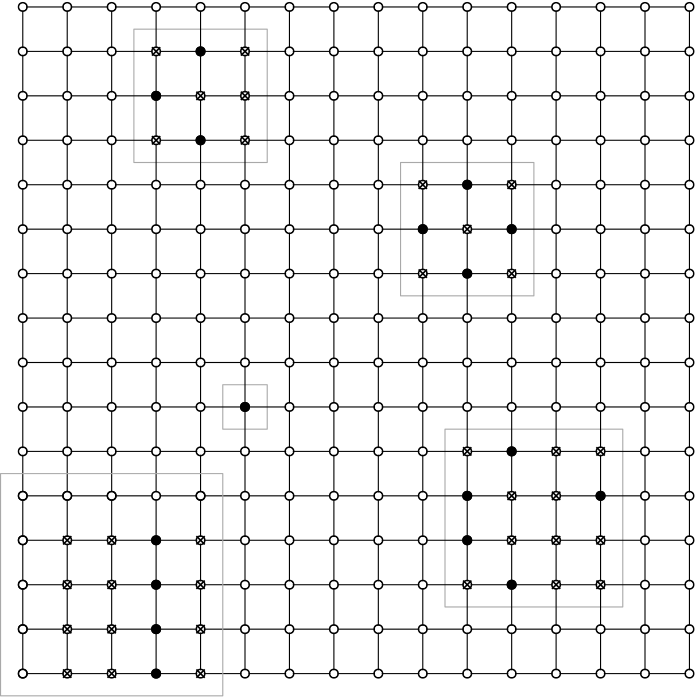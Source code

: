 <?xml version="1.0"?>
<!DOCTYPE ipe SYSTEM "ipe.dtd">
<ipe version="70010" creator="Ipe 7.0.10">
<info created="D:20120314140530" modified="D:20120327143330"/>
<ipestyle name="basic">
<symbol name="arrow/arc(spx)">
<path stroke="sym-stroke" fill="sym-stroke" pen="sym-pen">
0 0 m
-1 0.333 l
-1 -0.333 l
h
</path>
</symbol>
<symbol name="arrow/farc(spx)">
<path stroke="sym-stroke" fill="white" pen="sym-pen">
0 0 m
-1 0.333 l
-1 -0.333 l
h
</path>
</symbol>
<symbol name="mark/circle(sx)" transformations="translations">
<path fill="sym-stroke">
0.6 0 0 0.6 0 0 e
0.4 0 0 0.4 0 0 e
</path>
</symbol>
<symbol name="mark/disk(sx)" transformations="translations">
<path fill="sym-stroke">
0.6 0 0 0.6 0 0 e
</path>
</symbol>
<symbol name="mark/fdisk(sfx)" transformations="translations">
<group>
<path fill="sym-stroke" fillrule="eofill">
0.6 0 0 0.6 0 0 e
0.4 0 0 0.4 0 0 e
</path>
<path fill="sym-fill">
0.4 0 0 0.4 0 0 e
</path>
</group>
</symbol>
<symbol name="mark/box(sx)" transformations="translations">
<path fill="sym-stroke" fillrule="eofill">
-0.6 -0.6 m
0.6 -0.6 l
0.6 0.6 l
-0.6 0.6 l
h
-0.4 -0.4 m
0.4 -0.4 l
0.4 0.4 l
-0.4 0.4 l
h
</path>
</symbol>
<symbol name="mark/square(sx)" transformations="translations">
<path fill="sym-stroke">
-0.6 -0.6 m
0.6 -0.6 l
0.6 0.6 l
-0.6 0.6 l
h
</path>
</symbol>
<symbol name="mark/fsquare(sfx)" transformations="translations">
<group>
<path fill="sym-stroke" fillrule="eofill">
-0.6 -0.6 m
0.6 -0.6 l
0.6 0.6 l
-0.6 0.6 l
h
-0.4 -0.4 m
0.4 -0.4 l
0.4 0.4 l
-0.4 0.4 l
h
</path>
<path fill="sym-fill">
-0.4 -0.4 m
0.4 -0.4 l
0.4 0.4 l
-0.4 0.4 l
h
</path>
</group>
</symbol>
<symbol name="mark/cross(sx)" transformations="translations">
<group>
<path fill="sym-stroke">
-0.43 -0.57 m
0.57 0.43 l
0.43 0.57 l
-0.57 -0.43 l
h
</path>
<path fill="sym-stroke">
-0.43 0.57 m
0.57 -0.43 l
0.43 -0.57 l
-0.57 0.43 l
h
</path>
</group>
</symbol>
<symbol name="arrow/fnormal(spx)">
<path stroke="sym-stroke" fill="white" pen="sym-pen">
0 0 m
-1 0.333 l
-1 -0.333 l
h
</path>
</symbol>
<symbol name="arrow/pointed(spx)">
<path stroke="sym-stroke" fill="sym-stroke" pen="sym-pen">
0 0 m
-1 0.333 l
-0.8 0 l
-1 -0.333 l
h
</path>
</symbol>
<symbol name="arrow/fpointed(spx)">
<path stroke="sym-stroke" fill="white" pen="sym-pen">
0 0 m
-1 0.333 l
-0.8 0 l
-1 -0.333 l
h
</path>
</symbol>
<symbol name="arrow/linear(spx)">
<path stroke="sym-stroke" pen="sym-pen">
-1 0.333 m
0 0 l
-1 -0.333 l
</path>
</symbol>
<symbol name="arrow/fdouble(spx)">
<path stroke="sym-stroke" fill="white" pen="sym-pen">
0 0 m
-1 0.333 l
-1 -0.333 l
h
-1 0 m
-2 0.333 l
-2 -0.333 l
h
</path>
</symbol>
<symbol name="arrow/double(spx)">
<path stroke="sym-stroke" fill="sym-stroke" pen="sym-pen">
0 0 m
-1 0.333 l
-1 -0.333 l
h
-1 0 m
-2 0.333 l
-2 -0.333 l
h
</path>
</symbol>
<pen name="heavier" value="0.8"/>
<pen name="fat" value="1.2"/>
<pen name="ultrafat" value="2"/>
<symbolsize name="large" value="5"/>
<symbolsize name="small" value="2"/>
<symbolsize name="tiny" value="1.1"/>
<arrowsize name="large" value="10"/>
<arrowsize name="small" value="5"/>
<arrowsize name="tiny" value="3"/>
<color name="red" value="1 0 0"/>
<color name="green" value="0 1 0"/>
<color name="blue" value="0 0 1"/>
<color name="yellow" value="1 1 0"/>
<color name="orange" value="1 0.647 0"/>
<color name="gold" value="1 0.843 0"/>
<color name="purple" value="0.627 0.125 0.941"/>
<color name="gray" value="0.745"/>
<color name="brown" value="0.647 0.165 0.165"/>
<color name="navy" value="0 0 0.502"/>
<color name="pink" value="1 0.753 0.796"/>
<color name="seagreen" value="0.18 0.545 0.341"/>
<color name="turquoise" value="0.251 0.878 0.816"/>
<color name="violet" value="0.933 0.51 0.933"/>
<color name="darkblue" value="0 0 0.545"/>
<color name="darkcyan" value="0 0.545 0.545"/>
<color name="darkgray" value="0.663"/>
<color name="darkgreen" value="0 0.392 0"/>
<color name="darkmagenta" value="0.545 0 0.545"/>
<color name="darkorange" value="1 0.549 0"/>
<color name="darkred" value="0.545 0 0"/>
<color name="lightblue" value="0.678 0.847 0.902"/>
<color name="lightcyan" value="0.878 1 1"/>
<color name="lightgray" value="0.827"/>
<color name="lightgreen" value="0.565 0.933 0.565"/>
<color name="lightyellow" value="1 1 0.878"/>
<dashstyle name="dashed" value="[4] 0"/>
<dashstyle name="dotted" value="[1 3] 0"/>
<dashstyle name="dash dotted" value="[4 2 1 2] 0"/>
<dashstyle name="dash dot dotted" value="[4 2 1 2 1 2] 0"/>
<textsize name="large" value="\large"/>
<textsize name="small" value="\small"/>
<textsize name="tiny" value="\tiny"/>
<textsize name="Large" value="\Large"/>
<textsize name="LARGE" value="\LARGE"/>
<textsize name="huge" value="\huge"/>
<textsize name="Huge" value="\Huge"/>
<textsize name="footnote" value="\footnotesize"/>
<textstyle name="center" begin="\begin{center}" end="\end{center}"/>
<textstyle name="itemize" begin="\begin{itemize}" end="\end{itemize}"/>
<textstyle name="item" begin="\begin{itemize}\item{}" end="\end{itemize}"/>
<gridsize name="4 pts" value="4"/>
<gridsize name="8 pts (~3 mm)" value="8"/>
<gridsize name="16 pts (~6 mm)" value="16"/>
<gridsize name="32 pts (~12 mm)" value="32"/>
<gridsize name="10 pts (~3.5 mm)" value="10"/>
<gridsize name="20 pts (~7 mm)" value="20"/>
<gridsize name="14 pts (~5 mm)" value="14"/>
<gridsize name="28 pts (~10 mm)" value="28"/>
<gridsize name="56 pts (~20 mm)" value="56"/>
<anglesize name="90 deg" value="90"/>
<anglesize name="60 deg" value="60"/>
<anglesize name="45 deg" value="45"/>
<anglesize name="30 deg" value="30"/>
<anglesize name="22.5 deg" value="22.5"/>
<tiling name="falling" angle="-60" step="4" width="1"/>
<tiling name="rising" angle="30" step="4" width="1"/>
</ipestyle>
<page>
<layer name="alpha"/>
<view layers="alpha" active="alpha"/>
<path layer="alpha" matrix="1 0 0 1 -168 -24" stroke="darkgray">
384 320 m
384 256 l
448 256 l
448 320 l
h
</path>
<path matrix="1 0 0 1 -232 -8" stroke="darkgray">
336 448 m
336 400 l
384 400 l
384 448 l
h
</path>
<path matrix="1 0 0 1 -136 -56" stroke="darkgray">
336 448 m
336 400 l
384 400 l
384 448 l
h
</path>
<path matrix="1 0 0 1 -216 -72" stroke="darkgray">
352 384 m
352 368 l
368 368 l
368 384 l
h
</path>
<path stroke="black">
64 352 m
304 352 l
</path>
<path matrix="1 0 0 1 192 0" stroke="black">
112 208 m
112 448 l
</path>
<path matrix="1 0 0 1 192 0" stroke="black">
96 208 m
96 448 l
</path>
<path matrix="1 0 0 1 192 0" stroke="black">
80 208 m
80 448 l
</path>
<path matrix="1 0 0 1 192 0" stroke="black">
64 448 m
64 208 l
</path>
<path matrix="1 0 0 1 128 0" stroke="black">
112 208 m
112 448 l
</path>
<path matrix="1 0 0 1 128 0" stroke="black">
96 208 m
96 448 l
</path>
<path matrix="1 0 0 1 128 0" stroke="black">
80 208 m
80 448 l
</path>
<path matrix="1 0 0 1 128 0" stroke="black">
64 448 m
64 208 l
</path>
<path matrix="1 0 0 1 64 0" stroke="black">
112 208 m
112 448 l
</path>
<path matrix="1 0 0 1 64 0" stroke="black">
96 208 m
96 448 l
</path>
<path matrix="1 0 0 1 64 0" stroke="black">
80 208 m
80 448 l
</path>
<path matrix="1 0 0 1 64 0" stroke="black">
64 448 m
64 208 l
</path>
<path stroke="black">
112 208 m
112 448 l
</path>
<path stroke="black">
96 208 m
96 448 l
</path>
<path stroke="black">
80 208 m
80 448 l
</path>
<path stroke="black">
64 448 m
64 208 l
</path>
<path stroke="black">
64 448 m
304 448 l
</path>
<path stroke="black">
64 432 m
304 432 l
</path>
<path stroke="black">
64 416 m
304 416 l
</path>
<path stroke="black">
64 208 m
304 208 l
</path>
<path stroke="black">
64 224 m
304 224 l
</path>
<path stroke="black">
64 240 m
304 240 l
</path>
<path stroke="black">
64 256 m
304 256 l
</path>
<path stroke="black">
64 272 m
304 272 l
</path>
<path stroke="black">
64 288 m
304 288 l
</path>
<path stroke="black">
64 304 m
304 304 l
</path>
<path stroke="black">
64 320 m
304 320 l
</path>
<path stroke="black">
64 336 m
304 336 l
</path>
<path stroke="black">
64 368 m
304 368 l
</path>
<path stroke="black">
64 384 m
304 384 l
</path>
<path stroke="black">
64 400 m
304 400 l
</path>
<use name="mark/fdisk(sfx)" pos="64 448" size="normal" stroke="black" fill="white"/>
<use name="mark/fdisk(sfx)" pos="80 448" size="normal" stroke="black" fill="white"/>
<use name="mark/fdisk(sfx)" pos="96 448" size="normal" stroke="black" fill="white"/>
<use name="mark/fdisk(sfx)" pos="112 448" size="normal" stroke="black" fill="white"/>
<use name="mark/fdisk(sfx)" pos="112 432" size="normal" stroke="black" fill="white"/>
<use name="mark/fdisk(sfx)" pos="96 432" size="normal" stroke="black" fill="white"/>
<use name="mark/fdisk(sfx)" pos="80 432" size="normal" stroke="black" fill="white"/>
<use name="mark/fdisk(sfx)" pos="64 432" size="normal" stroke="black" fill="white"/>
<use name="mark/fdisk(sfx)" pos="64 416" size="normal" stroke="black" fill="white"/>
<use name="mark/fdisk(sfx)" pos="80 416" size="normal" stroke="black" fill="white"/>
<use name="mark/fdisk(sfx)" pos="96 416" size="normal" stroke="black" fill="white"/>
<use name="mark/fdisk(sfx)" pos="112 416" size="normal" stroke="black" fill="white"/>
<use name="mark/fdisk(sfx)" pos="64 400" size="normal" stroke="black" fill="white"/>
<use name="mark/fdisk(sfx)" pos="80 400" size="normal" stroke="black" fill="white"/>
<use name="mark/fdisk(sfx)" pos="96 400" size="normal" stroke="black" fill="white"/>
<use name="mark/fdisk(sfx)" pos="112 400" size="normal" stroke="black" fill="white"/>
<use matrix="1 0 0 1 64 0" name="mark/fdisk(sfx)" pos="64 448" size="normal" stroke="black" fill="white"/>
<use matrix="1 0 0 1 64 0" name="mark/fdisk(sfx)" pos="80 448" size="normal" stroke="black" fill="white"/>
<use matrix="1 0 0 1 64 0" name="mark/fdisk(sfx)" pos="96 448" size="normal" stroke="black" fill="white"/>
<use matrix="1 0 0 1 64 0" name="mark/fdisk(sfx)" pos="112 448" size="normal" stroke="black" fill="white"/>
<use matrix="1 0 0 1 64 0" name="mark/fdisk(sfx)" pos="112 432" size="normal" stroke="black" fill="white"/>
<use matrix="1 0 0 1 64 0" name="mark/fdisk(sfx)" pos="96 432" size="normal" stroke="black" fill="white"/>
<use matrix="1 0 0 1 64 0" name="mark/fdisk(sfx)" pos="80 432" size="normal" stroke="black" fill="white"/>
<use matrix="1 0 0 1 64 0" name="mark/fdisk(sfx)" pos="64 432" size="normal" stroke="black" fill="white"/>
<use matrix="1 0 0 1 64 0" name="mark/fdisk(sfx)" pos="64 416" size="normal" stroke="black" fill="white"/>
<use matrix="1 0 0 1 64 0" name="mark/fdisk(sfx)" pos="80 416" size="normal" stroke="black" fill="white"/>
<use matrix="1 0 0 1 64 0" name="mark/fdisk(sfx)" pos="96 416" size="normal" stroke="black" fill="white"/>
<use matrix="1 0 0 1 64 0" name="mark/fdisk(sfx)" pos="112 416" size="normal" stroke="black" fill="white"/>
<use matrix="1 0 0 1 64 0" name="mark/fdisk(sfx)" pos="64 400" size="normal" stroke="black" fill="white"/>
<use matrix="1 0 0 1 64 0" name="mark/fdisk(sfx)" pos="80 400" size="normal" stroke="black" fill="white"/>
<use matrix="1 0 0 1 64 0" name="mark/fdisk(sfx)" pos="96 400" size="normal" stroke="black" fill="white"/>
<use matrix="1 0 0 1 64 0" name="mark/fdisk(sfx)" pos="112 400" size="normal" stroke="black" fill="white"/>
<use matrix="1 0 0 1 128 0" name="mark/fdisk(sfx)" pos="64 448" size="normal" stroke="black" fill="white"/>
<use matrix="1 0 0 1 128 0" name="mark/fdisk(sfx)" pos="80 448" size="normal" stroke="black" fill="white"/>
<use matrix="1 0 0 1 128 0" name="mark/fdisk(sfx)" pos="96 448" size="normal" stroke="black" fill="white"/>
<use matrix="1 0 0 1 128 0" name="mark/fdisk(sfx)" pos="112 448" size="normal" stroke="black" fill="white"/>
<use matrix="1 0 0 1 128 0" name="mark/fdisk(sfx)" pos="112 432" size="normal" stroke="black" fill="white"/>
<use matrix="1 0 0 1 128 0" name="mark/fdisk(sfx)" pos="96 432" size="normal" stroke="black" fill="white"/>
<use matrix="1 0 0 1 128 0" name="mark/fdisk(sfx)" pos="80 432" size="normal" stroke="black" fill="white"/>
<use matrix="1 0 0 1 128 0" name="mark/fdisk(sfx)" pos="64 432" size="normal" stroke="black" fill="white"/>
<use matrix="1 0 0 1 128 0" name="mark/fdisk(sfx)" pos="64 416" size="normal" stroke="black" fill="white"/>
<use matrix="1 0 0 1 128 0" name="mark/fdisk(sfx)" pos="80 416" size="normal" stroke="black" fill="white"/>
<use matrix="1 0 0 1 128 0" name="mark/fdisk(sfx)" pos="96 416" size="normal" stroke="black" fill="white"/>
<use matrix="1 0 0 1 128 0" name="mark/fdisk(sfx)" pos="112 416" size="normal" stroke="black" fill="white"/>
<use matrix="1 0 0 1 128 0" name="mark/fdisk(sfx)" pos="64 400" size="normal" stroke="black" fill="white"/>
<use matrix="1 0 0 1 128 0" name="mark/fdisk(sfx)" pos="80 400" size="normal" stroke="black" fill="white"/>
<use matrix="1 0 0 1 128 0" name="mark/fdisk(sfx)" pos="96 400" size="normal" stroke="black" fill="white"/>
<use matrix="1 0 0 1 128 0" name="mark/fdisk(sfx)" pos="112 400" size="normal" stroke="black" fill="white"/>
<use matrix="1 0 0 1 192 0" name="mark/fdisk(sfx)" pos="64 448" size="normal" stroke="black" fill="white"/>
<use matrix="1 0 0 1 192 0" name="mark/fdisk(sfx)" pos="80 448" size="normal" stroke="black" fill="white"/>
<use matrix="1 0 0 1 192 0" name="mark/fdisk(sfx)" pos="96 448" size="normal" stroke="black" fill="white"/>
<use matrix="1 0 0 1 192 0" name="mark/fdisk(sfx)" pos="112 448" size="normal" stroke="black" fill="white"/>
<use matrix="1 0 0 1 192 0" name="mark/fdisk(sfx)" pos="112 432" size="normal" stroke="black" fill="white"/>
<use matrix="1 0 0 1 192 0" name="mark/fdisk(sfx)" pos="96 432" size="normal" stroke="black" fill="white"/>
<use matrix="1 0 0 1 192 0" name="mark/fdisk(sfx)" pos="80 432" size="normal" stroke="black" fill="white"/>
<use matrix="1 0 0 1 192 0" name="mark/fdisk(sfx)" pos="64 432" size="normal" stroke="black" fill="white"/>
<use matrix="1 0 0 1 192 0" name="mark/fdisk(sfx)" pos="64 416" size="normal" stroke="black" fill="white"/>
<use matrix="1 0 0 1 192 0" name="mark/fdisk(sfx)" pos="80 416" size="normal" stroke="black" fill="white"/>
<use matrix="1 0 0 1 192 0" name="mark/fdisk(sfx)" pos="96 416" size="normal" stroke="black" fill="white"/>
<use matrix="1 0 0 1 192 0" name="mark/fdisk(sfx)" pos="112 416" size="normal" stroke="black" fill="white"/>
<use matrix="1 0 0 1 192 0" name="mark/fdisk(sfx)" pos="64 400" size="normal" stroke="black" fill="white"/>
<use matrix="1 0 0 1 192 0" name="mark/fdisk(sfx)" pos="80 400" size="normal" stroke="black" fill="white"/>
<use matrix="1 0 0 1 192 0" name="mark/fdisk(sfx)" pos="96 400" size="normal" stroke="black" fill="white"/>
<use matrix="1 0 0 1 192 0" name="mark/fdisk(sfx)" pos="112 400" size="normal" stroke="black" fill="white"/>
<use matrix="1 0 0 1 0 -64" name="mark/fdisk(sfx)" pos="64 448" size="normal" stroke="black" fill="white"/>
<use matrix="1 0 0 1 0 -64" name="mark/fdisk(sfx)" pos="80 448" size="normal" stroke="black" fill="white"/>
<use matrix="1 0 0 1 0 -64" name="mark/fdisk(sfx)" pos="96 448" size="normal" stroke="black" fill="white"/>
<use matrix="1 0 0 1 0 -64" name="mark/fdisk(sfx)" pos="112 448" size="normal" stroke="black" fill="white"/>
<use matrix="1 0 0 1 0 -64" name="mark/fdisk(sfx)" pos="112 432" size="normal" stroke="black" fill="white"/>
<use matrix="1 0 0 1 0 -64" name="mark/fdisk(sfx)" pos="96 432" size="normal" stroke="black" fill="white"/>
<use matrix="1 0 0 1 0 -64" name="mark/fdisk(sfx)" pos="80 432" size="normal" stroke="black" fill="white"/>
<use matrix="1 0 0 1 0 -64" name="mark/fdisk(sfx)" pos="64 432" size="normal" stroke="black" fill="white"/>
<use matrix="1 0 0 1 0 -64" name="mark/fdisk(sfx)" pos="64 416" size="normal" stroke="black" fill="white"/>
<use matrix="1 0 0 1 0 -64" name="mark/fdisk(sfx)" pos="80 416" size="normal" stroke="black" fill="white"/>
<use matrix="1 0 0 1 0 -64" name="mark/fdisk(sfx)" pos="96 416" size="normal" stroke="black" fill="white"/>
<use matrix="1 0 0 1 0 -64" name="mark/fdisk(sfx)" pos="112 416" size="normal" stroke="black" fill="white"/>
<use matrix="1 0 0 1 0 -64" name="mark/fdisk(sfx)" pos="64 400" size="normal" stroke="black" fill="white"/>
<use matrix="1 0 0 1 0 -64" name="mark/fdisk(sfx)" pos="80 400" size="normal" stroke="black" fill="white"/>
<use matrix="1 0 0 1 0 -64" name="mark/fdisk(sfx)" pos="96 400" size="normal" stroke="black" fill="white"/>
<use matrix="1 0 0 1 0 -64" name="mark/fdisk(sfx)" pos="112 400" size="normal" stroke="black" fill="white"/>
<use matrix="1 0 0 1 64 -64" name="mark/fdisk(sfx)" pos="64 448" size="normal" stroke="black" fill="white"/>
<use matrix="1 0 0 1 64 -64" name="mark/fdisk(sfx)" pos="80 448" size="normal" stroke="black" fill="white"/>
<use matrix="1 0 0 1 64 -64" name="mark/fdisk(sfx)" pos="96 448" size="normal" stroke="black" fill="white"/>
<use matrix="1 0 0 1 64 -64" name="mark/fdisk(sfx)" pos="112 448" size="normal" stroke="black" fill="white"/>
<use matrix="1 0 0 1 64 -64" name="mark/fdisk(sfx)" pos="112 432" size="normal" stroke="black" fill="white"/>
<use matrix="1 0 0 1 64 -64" name="mark/fdisk(sfx)" pos="96 432" size="normal" stroke="black" fill="white"/>
<use matrix="1 0 0 1 64 -64" name="mark/fdisk(sfx)" pos="80 432" size="normal" stroke="black" fill="white"/>
<use matrix="1 0 0 1 64 -64" name="mark/fdisk(sfx)" pos="64 432" size="normal" stroke="black" fill="white"/>
<use matrix="1 0 0 1 64 -64" name="mark/fdisk(sfx)" pos="64 416" size="normal" stroke="black" fill="white"/>
<use matrix="1 0 0 1 64 -64" name="mark/fdisk(sfx)" pos="80 416" size="normal" stroke="black" fill="white"/>
<use matrix="1 0 0 1 64 -64" name="mark/fdisk(sfx)" pos="96 416" size="normal" stroke="black" fill="white"/>
<use matrix="1 0 0 1 64 -64" name="mark/fdisk(sfx)" pos="112 416" size="normal" stroke="black" fill="white"/>
<use matrix="1 0 0 1 64 -64" name="mark/fdisk(sfx)" pos="64 400" size="normal" stroke="black" fill="white"/>
<use matrix="1 0 0 1 64 -64" name="mark/fdisk(sfx)" pos="80 400" size="normal" stroke="black" fill="white"/>
<use matrix="1 0 0 1 64 -64" name="mark/fdisk(sfx)" pos="96 400" size="normal" stroke="black" fill="white"/>
<use matrix="1 0 0 1 64 -64" name="mark/fdisk(sfx)" pos="112 400" size="normal" stroke="black" fill="white"/>
<use matrix="1 0 0 1 128 -64" name="mark/fdisk(sfx)" pos="64 448" size="normal" stroke="black" fill="white"/>
<use matrix="1 0 0 1 128 -64" name="mark/fdisk(sfx)" pos="80 448" size="normal" stroke="black" fill="white"/>
<use matrix="1 0 0 1 128 -64" name="mark/fdisk(sfx)" pos="96 448" size="normal" stroke="black" fill="white"/>
<use matrix="1 0 0 1 128 -64" name="mark/fdisk(sfx)" pos="112 448" size="normal" stroke="black" fill="white"/>
<use matrix="1 0 0 1 128 -64" name="mark/fdisk(sfx)" pos="112 432" size="normal" stroke="black" fill="white"/>
<use matrix="1 0 0 1 128 -64" name="mark/fdisk(sfx)" pos="96 432" size="normal" stroke="black" fill="white"/>
<use matrix="1 0 0 1 128 -64" name="mark/fdisk(sfx)" pos="80 432" size="normal" stroke="black" fill="white"/>
<use matrix="1 0 0 1 128 -64" name="mark/fdisk(sfx)" pos="64 432" size="normal" stroke="black" fill="white"/>
<use matrix="1 0 0 1 128 -64" name="mark/fdisk(sfx)" pos="64 416" size="normal" stroke="black" fill="white"/>
<use matrix="1 0 0 1 128 -64" name="mark/fdisk(sfx)" pos="80 416" size="normal" stroke="black" fill="white"/>
<use matrix="1 0 0 1 128 -64" name="mark/disk(sx)" pos="96 416" size="normal" stroke="black"/>
<use matrix="1 0 0 1 128 -64" name="mark/fdisk(sfx)" pos="112 416" size="normal" stroke="black" fill="white"/>
<use matrix="1 0 0 1 128 -64" name="mark/fdisk(sfx)" pos="64 400" size="normal" stroke="black" fill="white"/>
<use matrix="1 0 0 1 128 -64" name="mark/fdisk(sfx)" pos="80 400" size="normal" stroke="black" fill="white"/>
<use matrix="1 0 0 1 128 -64" name="mark/fdisk(sfx)" pos="96 400" size="normal" stroke="black" fill="white"/>
<use matrix="1 0 0 1 128 -64" name="mark/fdisk(sfx)" pos="112 400" size="normal" stroke="black" fill="white"/>
<use matrix="1 0 0 1 192 -64" name="mark/fdisk(sfx)" pos="64 448" size="normal" stroke="black" fill="white"/>
<use matrix="1 0 0 1 192 -64" name="mark/fdisk(sfx)" pos="80 448" size="normal" stroke="black" fill="white"/>
<use matrix="1 0 0 1 192 -64" name="mark/fdisk(sfx)" pos="96 448" size="normal" stroke="black" fill="white"/>
<use matrix="1 0 0 1 192 -64" name="mark/fdisk(sfx)" pos="112 448" size="normal" stroke="black" fill="white"/>
<use matrix="1 0 0 1 192 -64" name="mark/fdisk(sfx)" pos="112 432" size="normal" stroke="black" fill="white"/>
<use matrix="1 0 0 1 192 -64" name="mark/fdisk(sfx)" pos="96 432" size="normal" stroke="black" fill="white"/>
<use matrix="1 0 0 1 192 -64" name="mark/fdisk(sfx)" pos="80 432" size="normal" stroke="black" fill="white"/>
<use matrix="1 0 0 1 192 -64" name="mark/fdisk(sfx)" pos="64 432" size="normal" stroke="black" fill="white"/>
<use matrix="1 0 0 1 192 -64" name="mark/fdisk(sfx)" pos="64 416" size="normal" stroke="black" fill="white"/>
<use matrix="1 0 0 1 192 -64" name="mark/fdisk(sfx)" pos="80 416" size="normal" stroke="black" fill="white"/>
<use matrix="1 0 0 1 192 -64" name="mark/fdisk(sfx)" pos="96 416" size="normal" stroke="black" fill="white"/>
<use matrix="1 0 0 1 192 -64" name="mark/fdisk(sfx)" pos="112 416" size="normal" stroke="black" fill="white"/>
<use matrix="1 0 0 1 192 -64" name="mark/fdisk(sfx)" pos="64 400" size="normal" stroke="black" fill="white"/>
<use matrix="1 0 0 1 192 -64" name="mark/fdisk(sfx)" pos="80 400" size="normal" stroke="black" fill="white"/>
<use matrix="1 0 0 1 192 -64" name="mark/fdisk(sfx)" pos="96 400" size="normal" stroke="black" fill="white"/>
<use matrix="1 0 0 1 192 -64" name="mark/fdisk(sfx)" pos="112 400" size="normal" stroke="black" fill="white"/>
<use matrix="1 0 0 1 0 -128" name="mark/fdisk(sfx)" pos="64 448" size="normal" stroke="black" fill="white"/>
<use matrix="1 0 0 1 0 -128" name="mark/fdisk(sfx)" pos="80 448" size="normal" stroke="black" fill="white"/>
<use matrix="1 0 0 1 0 -128" name="mark/fdisk(sfx)" pos="96 448" size="normal" stroke="black" fill="white"/>
<use matrix="1 0 0 1 0 -128" name="mark/fdisk(sfx)" pos="112 448" size="normal" stroke="black" fill="white"/>
<use matrix="1 0 0 1 0 -128" name="mark/fdisk(sfx)" pos="112 432" size="normal" stroke="black" fill="white"/>
<use matrix="1 0 0 1 0 -128" name="mark/fdisk(sfx)" pos="96 432" size="normal" stroke="black" fill="white"/>
<use matrix="1 0 0 1 0 -128" name="mark/fdisk(sfx)" pos="80 432" size="normal" stroke="black" fill="white"/>
<use matrix="1 0 0 1 0 -128" name="mark/fdisk(sfx)" pos="64 432" size="normal" stroke="black" fill="white"/>
<use matrix="1 0 0 1 0 -128" name="mark/fdisk(sfx)" pos="64 416" size="normal" stroke="black" fill="white"/>
<use matrix="1 0 0 1 0 -128" name="mark/fdisk(sfx)" pos="80 416" size="normal" stroke="black" fill="white"/>
<use matrix="1 0 0 1 0 -128" name="mark/fdisk(sfx)" pos="96 416" size="normal" stroke="black" fill="white"/>
<use matrix="1 0 0 1 0 -128" name="mark/fdisk(sfx)" pos="112 416" size="normal" stroke="black" fill="white"/>
<use matrix="1 0 0 1 0 -128" name="mark/fdisk(sfx)" pos="64 400" size="normal" stroke="black" fill="white"/>
<use matrix="1 0 0 1 0 -128" name="mark/fdisk(sfx)" pos="80 400" size="normal" stroke="black" fill="white"/>
<use matrix="1 0 0 1 0 -128" name="mark/fdisk(sfx)" pos="96 400" size="normal" stroke="black" fill="white"/>
<use matrix="1 0 0 1 64 -128" name="mark/fdisk(sfx)" pos="64 448" size="normal" stroke="black" fill="white"/>
<use matrix="1 0 0 1 64 -128" name="mark/fdisk(sfx)" pos="80 448" size="normal" stroke="black" fill="white"/>
<use matrix="1 0 0 1 64 -128" name="mark/fdisk(sfx)" pos="96 448" size="normal" stroke="black" fill="white"/>
<use matrix="1 0 0 1 64 -128" name="mark/fdisk(sfx)" pos="112 448" size="normal" stroke="black" fill="white"/>
<use matrix="1 0 0 1 64 -128" name="mark/fdisk(sfx)" pos="112 432" size="normal" stroke="black" fill="white"/>
<use matrix="1 0 0 1 64 -128" name="mark/fdisk(sfx)" pos="96 432" size="normal" stroke="black" fill="white"/>
<use matrix="1 0 0 1 64 -128" name="mark/fdisk(sfx)" pos="80 432" size="normal" stroke="black" fill="white"/>
<use matrix="1 0 0 1 64 -128" name="mark/fdisk(sfx)" pos="64 432" size="normal" stroke="black" fill="white"/>
<use matrix="1 0 0 1 64 -128" name="mark/fdisk(sfx)" pos="64 416" size="normal" stroke="black" fill="white"/>
<use matrix="1 0 0 1 64 -128" name="mark/fdisk(sfx)" pos="80 416" size="normal" stroke="black" fill="white"/>
<use matrix="1 0 0 1 64 -128" name="mark/fdisk(sfx)" pos="96 416" size="normal" stroke="black" fill="white"/>
<use matrix="1 0 0 1 64 -128" name="mark/fdisk(sfx)" pos="112 416" size="normal" stroke="black" fill="white"/>
<use matrix="1 0 0 1 64 -128" name="mark/fdisk(sfx)" pos="64 400" size="normal" stroke="black" fill="white"/>
<use matrix="1 0 0 1 64 -128" name="mark/fdisk(sfx)" pos="96 400" size="normal" stroke="black" fill="white"/>
<use matrix="1 0 0 1 64 -128" name="mark/fdisk(sfx)" pos="112 400" size="normal" stroke="black" fill="white"/>
<use matrix="1 0 0 1 128 -128" name="mark/fdisk(sfx)" pos="64 448" size="normal" stroke="black" fill="white"/>
<use matrix="1 0 0 1 128 -128" name="mark/fdisk(sfx)" pos="80 448" size="normal" stroke="black" fill="white"/>
<use matrix="1 0 0 1 128 -128" name="mark/fdisk(sfx)" pos="96 448" size="normal" stroke="black" fill="white"/>
<use matrix="1 0 0 1 128 -128" name="mark/fdisk(sfx)" pos="112 448" size="normal" stroke="black" fill="white"/>
<use matrix="1 0 0 1 128 -128" name="mark/fdisk(sfx)" pos="112 432" size="normal" stroke="black" fill="white"/>
<use matrix="1 0 0 1 128 -128" name="mark/fdisk(sfx)" pos="96 432" size="normal" stroke="black" fill="white"/>
<use matrix="1 0 0 1 128 -128" name="mark/fdisk(sfx)" pos="80 432" size="normal" stroke="black" fill="white"/>
<use matrix="1 0 0 1 128 -128" name="mark/fdisk(sfx)" pos="64 432" size="normal" stroke="black" fill="white"/>
<use matrix="1 0 0 1 128 -128" name="mark/fdisk(sfx)" pos="64 416" size="normal" stroke="black" fill="white"/>
<use matrix="1 0 0 1 128 -128" name="mark/fdisk(sfx)" pos="80 416" size="normal" stroke="black" fill="white"/>
<use matrix="1 0 0 1 128 -128" name="mark/fdisk(sfx)" pos="96 416" size="normal" stroke="black" fill="white"/>
<use matrix="1 0 0 1 128 -128" name="mark/fdisk(sfx)" pos="112 416" size="normal" stroke="black" fill="white"/>
<use matrix="1 0 0 1 128 -128" name="mark/fdisk(sfx)" pos="64 400" size="normal" stroke="black" fill="white"/>
<use matrix="1 0 0 1 128 -128" name="mark/fdisk(sfx)" pos="80 400" size="normal" stroke="black" fill="white"/>
<use matrix="1 0 0 1 128 -128" name="mark/fdisk(sfx)" pos="96 400" size="normal" stroke="black" fill="white"/>
<use matrix="1 0 0 1 128 -128" name="mark/fdisk(sfx)" pos="112 400" size="normal" stroke="black" fill="white"/>
<use matrix="1 0 0 1 192 -128" name="mark/fdisk(sfx)" pos="64 448" size="normal" stroke="black" fill="white"/>
<use matrix="1 0 0 1 192 -128" name="mark/fdisk(sfx)" pos="80 448" size="normal" stroke="black" fill="white"/>
<use matrix="1 0 0 1 192 -128" name="mark/fdisk(sfx)" pos="96 448" size="normal" stroke="black" fill="white"/>
<use matrix="1 0 0 1 192 -128" name="mark/fdisk(sfx)" pos="112 448" size="normal" stroke="black" fill="white"/>
<use matrix="1 0 0 1 192 -128" name="mark/fdisk(sfx)" pos="112 432" size="normal" stroke="black" fill="white"/>
<use matrix="1 0 0 1 192 -128" name="mark/fdisk(sfx)" pos="96 432" size="normal" stroke="black" fill="white"/>
<use matrix="1 0 0 1 192 -128" name="mark/fdisk(sfx)" pos="80 432" size="normal" stroke="black" fill="white"/>
<use matrix="1 0 0 1 192 -128" name="mark/fdisk(sfx)" pos="64 432" size="normal" stroke="black" fill="white"/>
<use matrix="1 0 0 1 192 -128" name="mark/fdisk(sfx)" pos="64 416" size="normal" stroke="black" fill="white"/>
<use matrix="1 0 0 1 192 -128" name="mark/fdisk(sfx)" pos="80 416" size="normal" stroke="black" fill="white"/>
<use matrix="1 0 0 1 192 -128" name="mark/fdisk(sfx)" pos="96 416" size="normal" stroke="black" fill="white"/>
<use matrix="1 0 0 1 192 -128" name="mark/fdisk(sfx)" pos="112 416" size="normal" stroke="black" fill="white"/>
<use matrix="1 0 0 1 192 -128" name="mark/fdisk(sfx)" pos="64 400" size="normal" stroke="black" fill="white"/>
<use matrix="1 0 0 1 192 -128" name="mark/fdisk(sfx)" pos="80 400" size="normal" stroke="black" fill="white"/>
<use matrix="1 0 0 1 192 -128" name="mark/fdisk(sfx)" pos="96 400" size="normal" stroke="black" fill="white"/>
<use matrix="1 0 0 1 192 -128" name="mark/fdisk(sfx)" pos="112 400" size="normal" stroke="black" fill="white"/>
<use matrix="1 0 0 1 0 -192" name="mark/fdisk(sfx)" pos="64 448" size="normal" stroke="black" fill="white"/>
<use matrix="1 0 0 1 0 -192" name="mark/fdisk(sfx)" pos="80 448" size="normal" stroke="black" fill="white"/>
<use matrix="1 0 0 1 0 -192" name="mark/fdisk(sfx)" pos="96 448" size="normal" stroke="black" fill="white"/>
<use matrix="1 0 0 1 0 -192" name="mark/fdisk(sfx)" pos="112 448" size="normal" stroke="black" fill="white"/>
<use matrix="1 0 0 1 0 -192" name="mark/fdisk(sfx)" pos="112 432" size="normal" stroke="black" fill="white"/>
<use matrix="1 0 0 1 0 -192" name="mark/fdisk(sfx)" pos="96 432" size="normal" stroke="black" fill="white"/>
<use matrix="1 0 0 1 0 -192" name="mark/fdisk(sfx)" pos="80 432" size="normal" stroke="black" fill="white"/>
<use matrix="1 0 0 1 0 -192" name="mark/fdisk(sfx)" pos="64 432" size="normal" stroke="black" fill="white"/>
<use matrix="1 0 0 1 0 -192" name="mark/fdisk(sfx)" pos="64 416" size="normal" stroke="black" fill="white"/>
<use matrix="1 0 0 1 0 -192" name="mark/fdisk(sfx)" pos="80 416" size="normal" stroke="black" fill="white"/>
<use matrix="1 0 0 1 0 -192" name="mark/fdisk(sfx)" pos="96 416" size="normal" stroke="black" fill="white"/>
<use matrix="1 0 0 1 0 -192" name="mark/fdisk(sfx)" pos="112 416" size="normal" stroke="black" fill="white"/>
<use matrix="1 0 0 1 0 -192" name="mark/fdisk(sfx)" pos="64 400" size="normal" stroke="black" fill="white"/>
<use matrix="1 0 0 1 0 -192" name="mark/fdisk(sfx)" pos="80 400" size="normal" stroke="black" fill="white"/>
<use matrix="1 0 0 1 0 -192" name="mark/fdisk(sfx)" pos="96 400" size="normal" stroke="black" fill="white"/>
<use matrix="1 0 0 1 0 -192" name="mark/fdisk(sfx)" pos="112 400" size="normal" stroke="black" fill="white"/>
<use matrix="1 0 0 1 64 -192" name="mark/fdisk(sfx)" pos="64 448" size="normal" stroke="black" fill="white"/>
<use matrix="1 0 0 1 64 -192" name="mark/fdisk(sfx)" pos="96 448" size="normal" stroke="black" fill="white"/>
<use matrix="1 0 0 1 64 -192" name="mark/fdisk(sfx)" pos="112 448" size="normal" stroke="black" fill="white"/>
<use matrix="1 0 0 1 64 -192" name="mark/fdisk(sfx)" pos="112 432" size="normal" stroke="black" fill="white"/>
<use matrix="1 0 0 1 64 -192" name="mark/fdisk(sfx)" pos="96 432" size="normal" stroke="black" fill="white"/>
<use matrix="1 0 0 1 64 -192" name="mark/fdisk(sfx)" pos="64 432" size="normal" stroke="black" fill="white"/>
<use matrix="1 0 0 1 64 -192" name="mark/fdisk(sfx)" pos="64 416" size="normal" stroke="black" fill="white"/>
<use matrix="1 0 0 1 64 -192" name="mark/fdisk(sfx)" pos="96 416" size="normal" stroke="black" fill="white"/>
<use matrix="1 0 0 1 64 -192" name="mark/fdisk(sfx)" pos="112 416" size="normal" stroke="black" fill="white"/>
<use matrix="1 0 0 1 64 -192" name="mark/fdisk(sfx)" pos="64 400" size="normal" stroke="black" fill="white"/>
<use matrix="1 0 0 1 64 -192" name="mark/fdisk(sfx)" pos="96 400" size="normal" stroke="black" fill="white"/>
<use matrix="1 0 0 1 64 -192" name="mark/fdisk(sfx)" pos="112 400" size="normal" stroke="black" fill="white"/>
<use matrix="1 0 0 1 128 -192" name="mark/fdisk(sfx)" pos="64 448" size="normal" stroke="black" fill="white"/>
<use matrix="1 0 0 1 128 -192" name="mark/fdisk(sfx)" pos="80 448" size="normal" stroke="black" fill="white"/>
<use matrix="1 0 0 1 128 -192" name="mark/fdisk(sfx)" pos="96 448" size="normal" stroke="black" fill="white"/>
<use matrix="1 0 0 1 128 -192" name="mark/fdisk(sfx)" pos="112 448" size="normal" stroke="black" fill="white"/>
<use matrix="1 0 0 1 128 -192" name="mark/fdisk(sfx)" pos="112 432" size="normal" stroke="black" fill="white"/>
<use matrix="1 0 0 1 128 -192" name="mark/fdisk(sfx)" pos="96 432" size="normal" stroke="black" fill="white"/>
<use matrix="1 0 0 1 128 -192" name="mark/fdisk(sfx)" pos="80 432" size="normal" stroke="black" fill="white"/>
<use matrix="1 0 0 1 128 -192" name="mark/fdisk(sfx)" pos="64 432" size="normal" stroke="black" fill="white"/>
<use matrix="1 0 0 1 128 -192" name="mark/fdisk(sfx)" pos="64 416" size="normal" stroke="black" fill="white"/>
<use matrix="1 0 0 1 128 -192" name="mark/fdisk(sfx)" pos="80 416" size="normal" stroke="black" fill="white"/>
<use matrix="1 0 0 1 128 -192" name="mark/fdisk(sfx)" pos="96 416" size="normal" stroke="black" fill="white"/>
<use matrix="1 0 0 1 128 -192" name="mark/fdisk(sfx)" pos="112 416" size="normal" stroke="black" fill="white"/>
<use matrix="1 0 0 1 128 -192" name="mark/fdisk(sfx)" pos="64 400" size="normal" stroke="black" fill="white"/>
<use matrix="1 0 0 1 128 -192" name="mark/fdisk(sfx)" pos="80 400" size="normal" stroke="black" fill="white"/>
<use matrix="1 0 0 1 128 -192" name="mark/fdisk(sfx)" pos="96 400" size="normal" stroke="black" fill="white"/>
<use matrix="1 0 0 1 128 -192" name="mark/fdisk(sfx)" pos="112 400" size="normal" stroke="black" fill="white"/>
<use matrix="1 0 0 1 192 -192" name="mark/fdisk(sfx)" pos="64 448" size="normal" stroke="black" fill="white"/>
<use matrix="1 0 0 1 192 -192" name="mark/fdisk(sfx)" pos="80 448" size="normal" stroke="black" fill="white"/>
<use matrix="1 0 0 1 192 -192" name="mark/fdisk(sfx)" pos="96 448" size="normal" stroke="black" fill="white"/>
<use matrix="1 0 0 1 192 -192" name="mark/fdisk(sfx)" pos="112 448" size="normal" stroke="black" fill="white"/>
<use matrix="1 0 0 1 192 -192" name="mark/fdisk(sfx)" pos="112 432" size="normal" stroke="black" fill="white"/>
<use matrix="1 0 0 1 192 -192" name="mark/fdisk(sfx)" pos="96 432" size="normal" stroke="black" fill="white"/>
<use matrix="1 0 0 1 192 -192" name="mark/fdisk(sfx)" pos="80 432" size="normal" stroke="black" fill="white"/>
<use matrix="1 0 0 1 192 -192" name="mark/fdisk(sfx)" pos="64 432" size="normal" stroke="black" fill="white"/>
<use matrix="1 0 0 1 192 -192" name="mark/fdisk(sfx)" pos="64 416" size="normal" stroke="black" fill="white"/>
<use matrix="1 0 0 1 192 -192" name="mark/fdisk(sfx)" pos="80 416" size="normal" stroke="black" fill="white"/>
<use matrix="1 0 0 1 192 -192" name="mark/fdisk(sfx)" pos="96 416" size="normal" stroke="black" fill="white"/>
<use matrix="1 0 0 1 192 -192" name="mark/fdisk(sfx)" pos="112 416" size="normal" stroke="black" fill="white"/>
<use matrix="1 0 0 1 192 -192" name="mark/fdisk(sfx)" pos="64 400" size="normal" stroke="black" fill="white"/>
<use matrix="1 0 0 1 192 -192" name="mark/fdisk(sfx)" pos="80 400" size="normal" stroke="black" fill="white"/>
<use matrix="1 0 0 1 192 -192" name="mark/fdisk(sfx)" pos="96 400" size="normal" stroke="black" fill="white"/>
<use matrix="1 0 0 1 192 -192" name="mark/fdisk(sfx)" pos="112 400" size="normal" stroke="black" fill="white"/>
<use name="mark/disk(sx)" pos="128 400" size="normal" stroke="black"/>
<use name="mark/disk(sx)" pos="112 416" size="normal" stroke="black"/>
<use name="mark/disk(sx)" pos="128 432" size="normal" stroke="black"/>
<use name="mark/disk(sx)" pos="208 368" size="normal" stroke="black"/>
<use name="mark/disk(sx)" pos="144 304" size="normal" stroke="black"/>
<use name="mark/disk(sx)" pos="240 240" size="normal" stroke="black"/>
<use name="mark/disk(sx)" pos="224 256" size="normal" stroke="black"/>
<use name="mark/disk(sx)" pos="224 272" size="normal" stroke="black"/>
<use name="mark/disk(sx)" pos="240 288" size="normal" stroke="black"/>
<use name="mark/disk(sx)" pos="272 272" size="normal" stroke="black"/>
<use name="mark/disk(sx)" pos="224 384" size="normal" stroke="black"/>
<use name="mark/disk(sx)" pos="240 368" size="normal" stroke="black"/>
<use name="mark/disk(sx)" pos="224 352" size="normal" stroke="black"/>
<use name="mark/cross(sx)" pos="112 432" size="normal" stroke="black"/>
<use name="mark/cross(sx)" pos="144 432" size="normal" stroke="black"/>
<use name="mark/cross(sx)" pos="144 416" size="normal" stroke="black"/>
<use name="mark/cross(sx)" pos="128 416" size="normal" stroke="black"/>
<use name="mark/cross(sx)" pos="112 400" size="normal" stroke="black"/>
<use name="mark/cross(sx)" pos="144 400" size="normal" stroke="black"/>
<use name="mark/cross(sx)" pos="208 384" size="normal" stroke="black"/>
<use name="mark/cross(sx)" pos="240 384" size="normal" stroke="black"/>
<use name="mark/cross(sx)" pos="224 368" size="normal" stroke="black"/>
<use name="mark/cross(sx)" pos="208 352" size="normal" stroke="black"/>
<use name="mark/cross(sx)" pos="240 352" size="normal" stroke="black"/>
<use name="mark/cross(sx)" pos="224 288" size="normal" stroke="black"/>
<use name="mark/cross(sx)" pos="256 288" size="normal" stroke="black"/>
<use name="mark/cross(sx)" pos="272 288" size="normal" stroke="black"/>
<use name="mark/cross(sx)" pos="256 272" size="normal" stroke="black"/>
<use name="mark/cross(sx)" pos="240 272" size="normal" stroke="black"/>
<use name="mark/cross(sx)" pos="240 256" size="normal" stroke="black"/>
<use name="mark/cross(sx)" pos="256 256" size="normal" stroke="black"/>
<use name="mark/cross(sx)" pos="272 256" size="normal" stroke="black"/>
<use name="mark/cross(sx)" pos="272 240" size="normal" stroke="black"/>
<use name="mark/cross(sx)" pos="256 240" size="normal" stroke="black"/>
<use name="mark/cross(sx)" pos="224 240" size="normal" stroke="black"/>
<use name="mark/disk(sx)" pos="112 208" size="normal" stroke="black"/>
<use name="mark/disk(sx)" pos="112 224" size="normal" stroke="black"/>
<use name="mark/disk(sx)" pos="112 240" size="normal" stroke="black"/>
<use name="mark/disk(sx)" pos="112 256" size="normal" stroke="black"/>
<use name="mark/fdisk(sfx)" pos="80 272" size="normal" stroke="black" fill="white"/>
<use name="mark/fdisk(sfx)" pos="96 272" size="normal" stroke="black" fill="white"/>
<use name="mark/cross(sx)" pos="96 256" size="normal" stroke="black"/>
<use name="mark/cross(sx)" pos="80 256" size="normal" stroke="black"/>
<use name="mark/cross(sx)" pos="80 240" size="normal" stroke="black"/>
<use name="mark/cross(sx)" pos="96 240" size="normal" stroke="black"/>
<use name="mark/cross(sx)" pos="96 224" size="normal" stroke="black"/>
<use name="mark/cross(sx)" pos="80 224" size="normal" stroke="black"/>
<use name="mark/cross(sx)" pos="80 208" size="normal" stroke="black"/>
<use name="mark/cross(sx)" pos="96 208" size="normal" stroke="black"/>
<use name="mark/cross(sx)" pos="128 208" size="normal" stroke="black"/>
<use name="mark/cross(sx)" pos="128 224" size="normal" stroke="black"/>
<use name="mark/cross(sx)" pos="128 240" size="normal" stroke="black"/>
<use name="mark/cross(sx)" pos="128 256" size="normal" stroke="black"/>
<use name="mark/fdisk(sfx)" pos="128 272" size="normal" stroke="black" fill="white"/>
<use name="mark/fdisk(sfx)" pos="64 208" size="normal" stroke="black" fill="white"/>
<use name="mark/fdisk(sfx)" pos="64 224" size="normal" stroke="black" fill="white"/>
<use name="mark/fdisk(sfx)" pos="64 240" size="normal" stroke="black" fill="white"/>
<use name="mark/fdisk(sfx)" pos="64 256" size="normal" stroke="black" fill="white"/>
<use name="mark/fdisk(sfx)" pos="64 272" size="normal" stroke="black" fill="white"/>
<use name="mark/fdisk(sfx)" pos="144 208" size="normal" stroke="black" fill="white"/>
<use name="mark/fdisk(sfx)" pos="144 224" size="normal" stroke="black" fill="white"/>
<use name="mark/fdisk(sfx)" pos="144 240" size="normal" stroke="black" fill="white"/>
<use name="mark/fdisk(sfx)" pos="144 256" size="normal" stroke="black" fill="white"/>
<use name="mark/fdisk(sfx)" pos="144 272" size="normal" stroke="black" fill="white"/>
<use name="mark/fdisk(sfx)" pos="112 272" size="normal" stroke="black" fill="white"/>
<path matrix="1 0 0 1 8 -264" stroke="darkgray">
128 464 m
128 544 l
48 544 l
48 464 l
h
</path>
</page>
</ipe>
